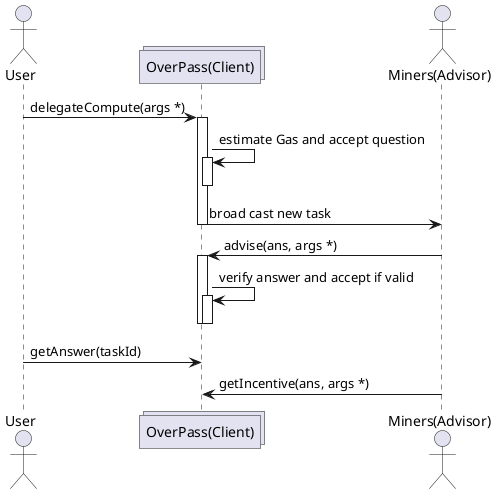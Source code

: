 @startuml
actor       User       as Foo1
collections "OverPass(Client)" as Foo2
actor       "Miners(Advisor)"      as Foo3

Foo1 -> Foo2 : delegateCompute(args *)
activate Foo2
Foo2 -> Foo2: estimate Gas and accept question
activate Foo2
deactivate Foo2
Foo2 -> Foo3: broad cast new task
deactivate Foo2
Foo3 -> Foo2: advise(ans, args *)
activate Foo2
Foo2 -> Foo2: verify answer and accept if valid
activate Foo2
deactivate Foo2
deactivate Foo2
Foo1 -> Foo2 : getAnswer(taskId)
Foo3 -> Foo2: getIncentive(ans, args *)
@enduml